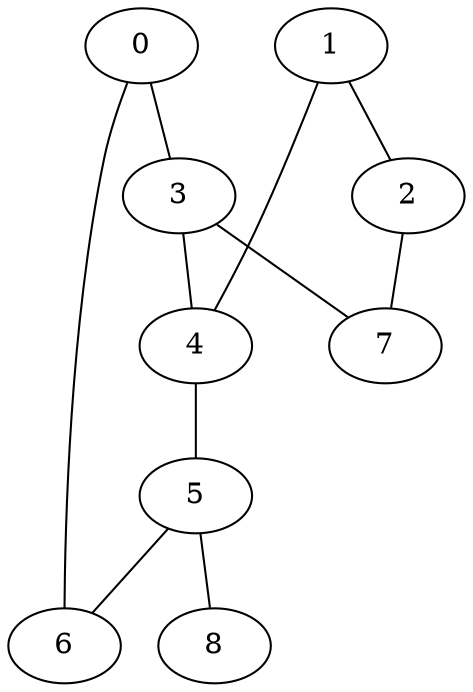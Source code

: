 graph "sampletest150-mod1_image1.bmp" {
	0	 [type=corner,
		x=436,
		y=51];
	3	 [type=intersection,
		x=438,
		y=414];
	0 -- 3	 [angle0="1.57",
		frequency=1,
		type0=line];
	6	 [type=corner,
		x=88,
		y=43];
	0 -- 6	 [angle0=".02",
		frequency=1,
		type0=line];
	1	 [type=corner,
		x=82,
		y=409];
	2	 [type=corner,
		x=73,
		y=461];
	1 -- 2	 [angle0="-1.40",
		frequency=1,
		type0=line];
	4	 [type=intersection,
		x=71,
		y=420];
	1 -- 4	 [angle0="-.79",
		frequency=1,
		type0=line];
	7	 [type=corner,
		x=459,
		y=473];
	2 -- 7	 [angle0=".03",
		frequency=1,
		type0=line];
	3 -- 4	 [angle0="-.02",
		frequency=1,
		type0=line];
	3 -- 7	 [angle0="1.23",
		frequency=1,
		type0=line];
	5	 [type=intersection,
		x=64,
		y=387];
	4 -- 5	 [angle0="1.36",
		frequency=1,
		type0=line];
	5 -- 6	 [angle0="-1.50",
		frequency=1,
		type0=line];
	8	 [type=endpoint,
		x=99,
		y=427];
	5 -- 8	 [angle0=".85",
		frequency=1,
		type0=line];
}
